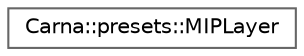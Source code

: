 digraph "Graphical Class Hierarchy"
{
 // LATEX_PDF_SIZE
  bgcolor="transparent";
  edge [fontname=Helvetica,fontsize=10,labelfontname=Helvetica,labelfontsize=10];
  node [fontname=Helvetica,fontsize=10,shape=box,height=0.2,width=0.4];
  rankdir="LR";
  Node0 [id="Node000000",label="Carna::presets::MIPLayer",height=0.2,width=0.4,color="grey40", fillcolor="white", style="filled",URL="$classCarna_1_1presets_1_1MIPLayer.html",tooltip="Defines an intensity range and the way it is visualized by a maximum intensity projection."];
}
